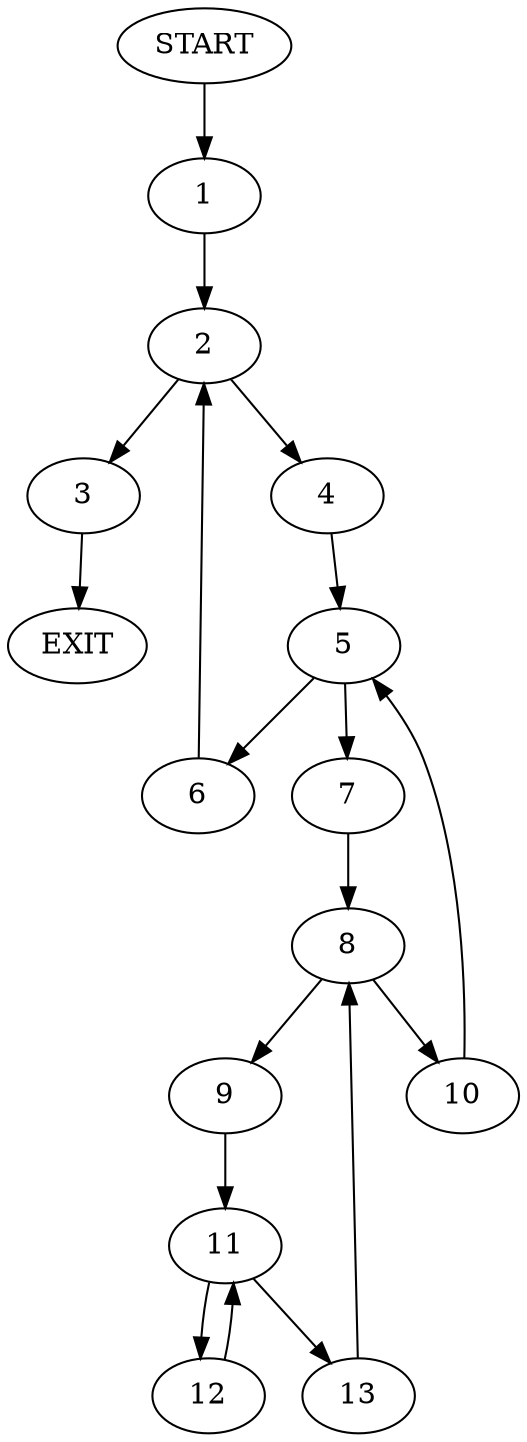 digraph {
0 [label="START"]
14 [label="EXIT"]
0 -> 1
1 -> 2
2 -> 3
2 -> 4
4 -> 5
3 -> 14
5 -> 6
5 -> 7
7 -> 8
6 -> 2
8 -> 9
8 -> 10
9 -> 11
10 -> 5
11 -> 12
11 -> 13
12 -> 11
13 -> 8
}
